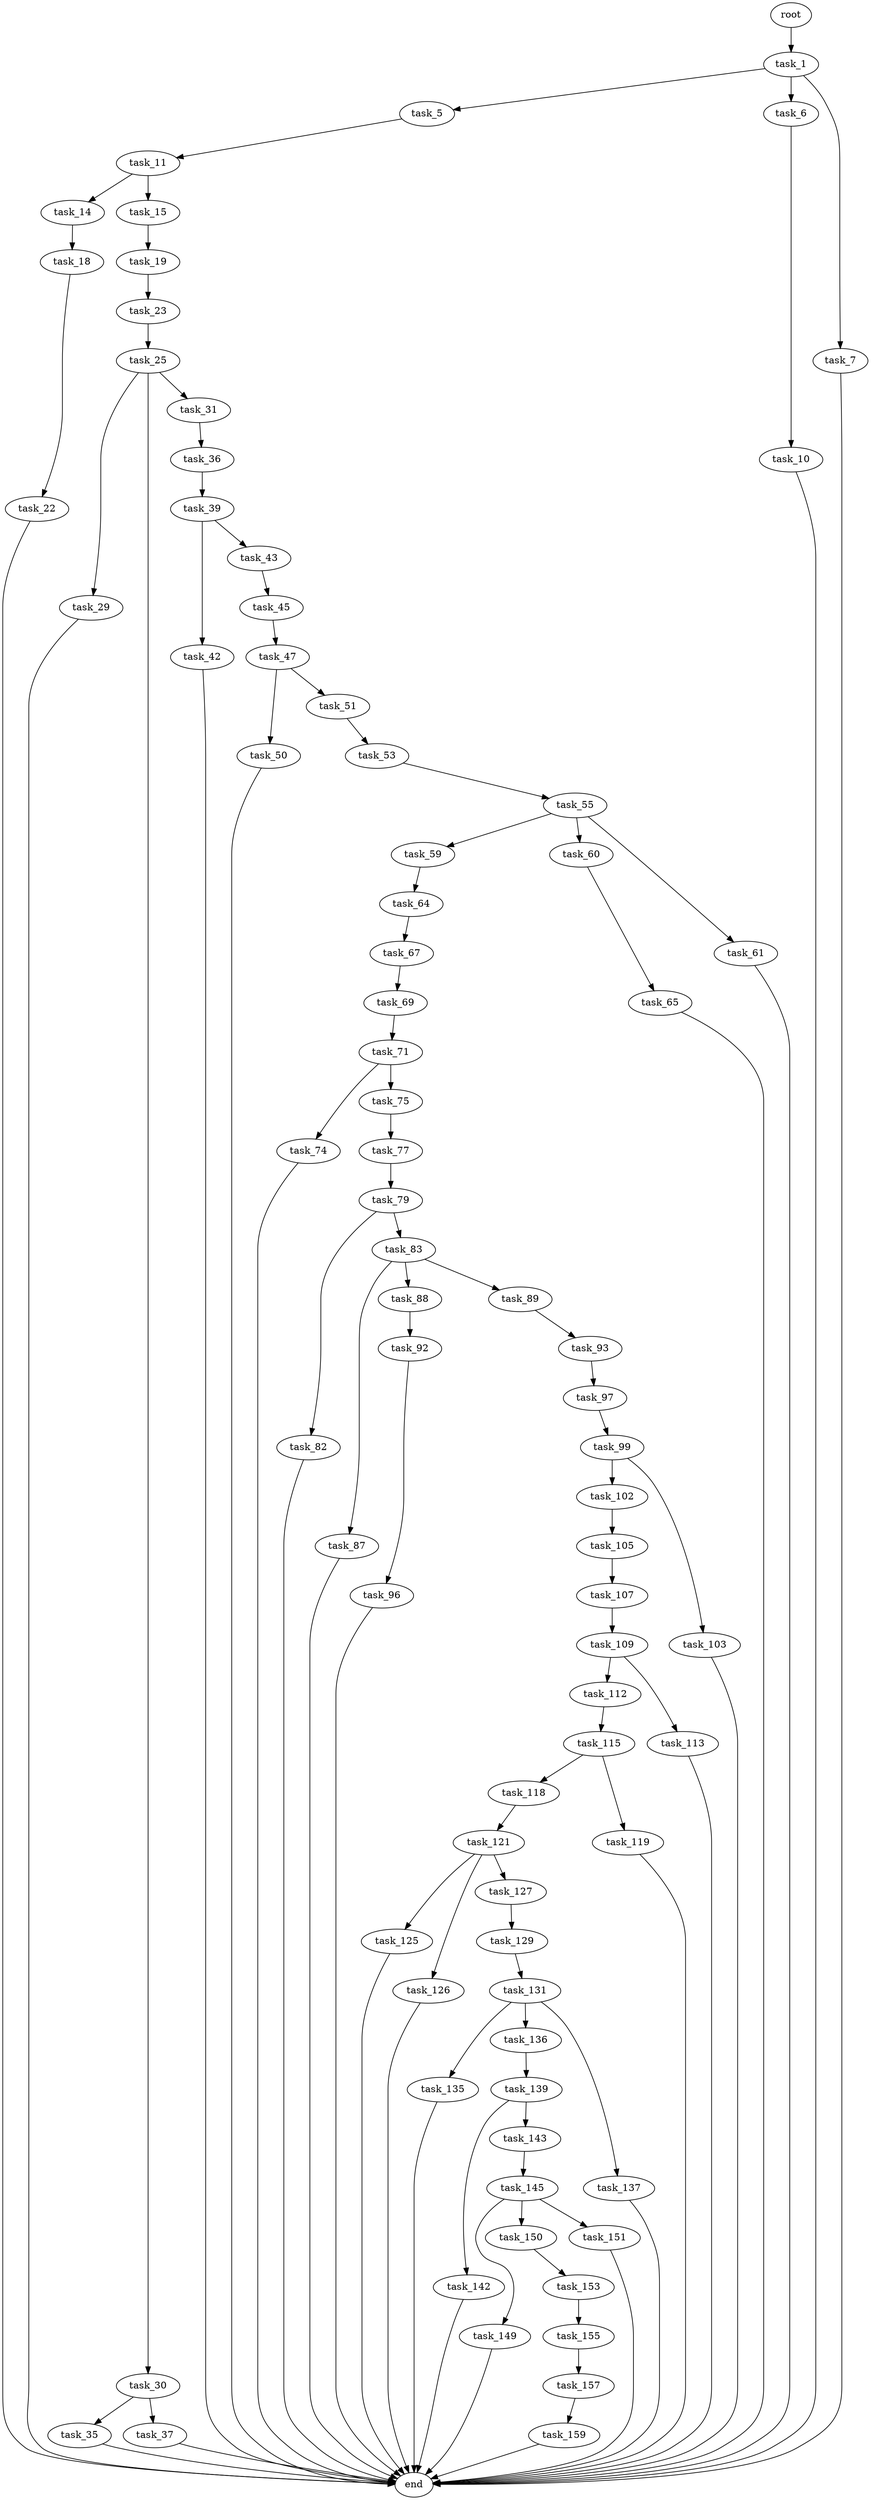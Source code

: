 digraph G {
  root [size="0.000000"];
  task_1 [size="9841210764.000000"];
  task_5 [size="34342403097.000000"];
  task_6 [size="782757789696.000000"];
  task_7 [size="358843613643.000000"];
  task_11 [size="6091452480.000000"];
  task_10 [size="17820533582.000000"];
  end [size="0.000000"];
  task_14 [size="93147891876.000000"];
  task_15 [size="981572168.000000"];
  task_18 [size="8589934592.000000"];
  task_19 [size="2325951104.000000"];
  task_22 [size="53254473175.000000"];
  task_23 [size="119936868684.000000"];
  task_25 [size="37412191694.000000"];
  task_29 [size="3676673928.000000"];
  task_30 [size="549755813888.000000"];
  task_31 [size="17630653306.000000"];
  task_35 [size="26829503076.000000"];
  task_37 [size="791174486.000000"];
  task_36 [size="13100405489.000000"];
  task_39 [size="782757789696.000000"];
  task_42 [size="1722826287.000000"];
  task_43 [size="28991029248.000000"];
  task_45 [size="40126284719.000000"];
  task_47 [size="9891192609.000000"];
  task_50 [size="29434015308.000000"];
  task_51 [size="1178797898.000000"];
  task_53 [size="28991029248.000000"];
  task_55 [size="3130879928.000000"];
  task_59 [size="10271261215.000000"];
  task_60 [size="368293445632.000000"];
  task_61 [size="1111654405.000000"];
  task_64 [size="68719476736.000000"];
  task_65 [size="18499964200.000000"];
  task_67 [size="28991029248.000000"];
  task_69 [size="68719476736.000000"];
  task_71 [size="1073741824000.000000"];
  task_74 [size="549755813888.000000"];
  task_75 [size="41950975944.000000"];
  task_77 [size="134217728000.000000"];
  task_79 [size="28991029248.000000"];
  task_82 [size="4572453700.000000"];
  task_83 [size="174945383626.000000"];
  task_87 [size="60829625839.000000"];
  task_88 [size="549755813888.000000"];
  task_89 [size="973707065754.000000"];
  task_92 [size="1865013590.000000"];
  task_93 [size="166136776116.000000"];
  task_96 [size="15589957598.000000"];
  task_97 [size="190386716136.000000"];
  task_99 [size="549755813888.000000"];
  task_102 [size="810121935773.000000"];
  task_103 [size="146781449619.000000"];
  task_105 [size="32171167170.000000"];
  task_107 [size="368293445632.000000"];
  task_109 [size="14119504641.000000"];
  task_112 [size="134217728000.000000"];
  task_113 [size="8589934592.000000"];
  task_115 [size="1685899652.000000"];
  task_118 [size="4158531094.000000"];
  task_119 [size="7547642838.000000"];
  task_121 [size="8589934592.000000"];
  task_125 [size="2298303660.000000"];
  task_126 [size="68719476736.000000"];
  task_127 [size="44274192256.000000"];
  task_129 [size="446810216594.000000"];
  task_131 [size="1073741824000.000000"];
  task_135 [size="82483123488.000000"];
  task_136 [size="76720049304.000000"];
  task_137 [size="7498058012.000000"];
  task_139 [size="18670434987.000000"];
  task_142 [size="180670696596.000000"];
  task_143 [size="15267034598.000000"];
  task_145 [size="16181856842.000000"];
  task_149 [size="14872566456.000000"];
  task_150 [size="1753445899.000000"];
  task_151 [size="953024374.000000"];
  task_153 [size="8589934592.000000"];
  task_155 [size="256148661915.000000"];
  task_157 [size="5147592244.000000"];
  task_159 [size="11314211552.000000"];

  root -> task_1 [size="1.000000"];
  task_1 -> task_5 [size="301989888.000000"];
  task_1 -> task_6 [size="301989888.000000"];
  task_1 -> task_7 [size="301989888.000000"];
  task_5 -> task_11 [size="838860800.000000"];
  task_6 -> task_10 [size="679477248.000000"];
  task_7 -> end [size="1.000000"];
  task_11 -> task_14 [size="134217728.000000"];
  task_11 -> task_15 [size="134217728.000000"];
  task_10 -> end [size="1.000000"];
  task_14 -> task_18 [size="75497472.000000"];
  task_15 -> task_19 [size="75497472.000000"];
  task_18 -> task_22 [size="33554432.000000"];
  task_19 -> task_23 [size="134217728.000000"];
  task_22 -> end [size="1.000000"];
  task_23 -> task_25 [size="134217728.000000"];
  task_25 -> task_29 [size="838860800.000000"];
  task_25 -> task_30 [size="838860800.000000"];
  task_25 -> task_31 [size="838860800.000000"];
  task_29 -> end [size="1.000000"];
  task_30 -> task_35 [size="536870912.000000"];
  task_30 -> task_37 [size="536870912.000000"];
  task_31 -> task_36 [size="301989888.000000"];
  task_35 -> end [size="1.000000"];
  task_37 -> end [size="1.000000"];
  task_36 -> task_39 [size="411041792.000000"];
  task_39 -> task_42 [size="679477248.000000"];
  task_39 -> task_43 [size="679477248.000000"];
  task_42 -> end [size="1.000000"];
  task_43 -> task_45 [size="75497472.000000"];
  task_45 -> task_47 [size="838860800.000000"];
  task_47 -> task_50 [size="301989888.000000"];
  task_47 -> task_51 [size="301989888.000000"];
  task_50 -> end [size="1.000000"];
  task_51 -> task_53 [size="134217728.000000"];
  task_53 -> task_55 [size="75497472.000000"];
  task_55 -> task_59 [size="75497472.000000"];
  task_55 -> task_60 [size="75497472.000000"];
  task_55 -> task_61 [size="75497472.000000"];
  task_59 -> task_64 [size="209715200.000000"];
  task_60 -> task_65 [size="411041792.000000"];
  task_61 -> end [size="1.000000"];
  task_64 -> task_67 [size="134217728.000000"];
  task_65 -> end [size="1.000000"];
  task_67 -> task_69 [size="75497472.000000"];
  task_69 -> task_71 [size="134217728.000000"];
  task_71 -> task_74 [size="838860800.000000"];
  task_71 -> task_75 [size="838860800.000000"];
  task_74 -> end [size="1.000000"];
  task_75 -> task_77 [size="838860800.000000"];
  task_77 -> task_79 [size="209715200.000000"];
  task_79 -> task_82 [size="75497472.000000"];
  task_79 -> task_83 [size="75497472.000000"];
  task_82 -> end [size="1.000000"];
  task_83 -> task_87 [size="209715200.000000"];
  task_83 -> task_88 [size="209715200.000000"];
  task_83 -> task_89 [size="209715200.000000"];
  task_87 -> end [size="1.000000"];
  task_88 -> task_92 [size="536870912.000000"];
  task_89 -> task_93 [size="838860800.000000"];
  task_92 -> task_96 [size="33554432.000000"];
  task_93 -> task_97 [size="134217728.000000"];
  task_96 -> end [size="1.000000"];
  task_97 -> task_99 [size="209715200.000000"];
  task_99 -> task_102 [size="536870912.000000"];
  task_99 -> task_103 [size="536870912.000000"];
  task_102 -> task_105 [size="838860800.000000"];
  task_103 -> end [size="1.000000"];
  task_105 -> task_107 [size="75497472.000000"];
  task_107 -> task_109 [size="411041792.000000"];
  task_109 -> task_112 [size="301989888.000000"];
  task_109 -> task_113 [size="301989888.000000"];
  task_112 -> task_115 [size="209715200.000000"];
  task_113 -> end [size="1.000000"];
  task_115 -> task_118 [size="33554432.000000"];
  task_115 -> task_119 [size="33554432.000000"];
  task_118 -> task_121 [size="209715200.000000"];
  task_119 -> end [size="1.000000"];
  task_121 -> task_125 [size="33554432.000000"];
  task_121 -> task_126 [size="33554432.000000"];
  task_121 -> task_127 [size="33554432.000000"];
  task_125 -> end [size="1.000000"];
  task_126 -> end [size="1.000000"];
  task_127 -> task_129 [size="33554432.000000"];
  task_129 -> task_131 [size="838860800.000000"];
  task_131 -> task_135 [size="838860800.000000"];
  task_131 -> task_136 [size="838860800.000000"];
  task_131 -> task_137 [size="838860800.000000"];
  task_135 -> end [size="1.000000"];
  task_136 -> task_139 [size="134217728.000000"];
  task_137 -> end [size="1.000000"];
  task_139 -> task_142 [size="301989888.000000"];
  task_139 -> task_143 [size="301989888.000000"];
  task_142 -> end [size="1.000000"];
  task_143 -> task_145 [size="536870912.000000"];
  task_145 -> task_149 [size="536870912.000000"];
  task_145 -> task_150 [size="536870912.000000"];
  task_145 -> task_151 [size="536870912.000000"];
  task_149 -> end [size="1.000000"];
  task_150 -> task_153 [size="209715200.000000"];
  task_151 -> end [size="1.000000"];
  task_153 -> task_155 [size="33554432.000000"];
  task_155 -> task_157 [size="209715200.000000"];
  task_157 -> task_159 [size="536870912.000000"];
  task_159 -> end [size="1.000000"];
}
